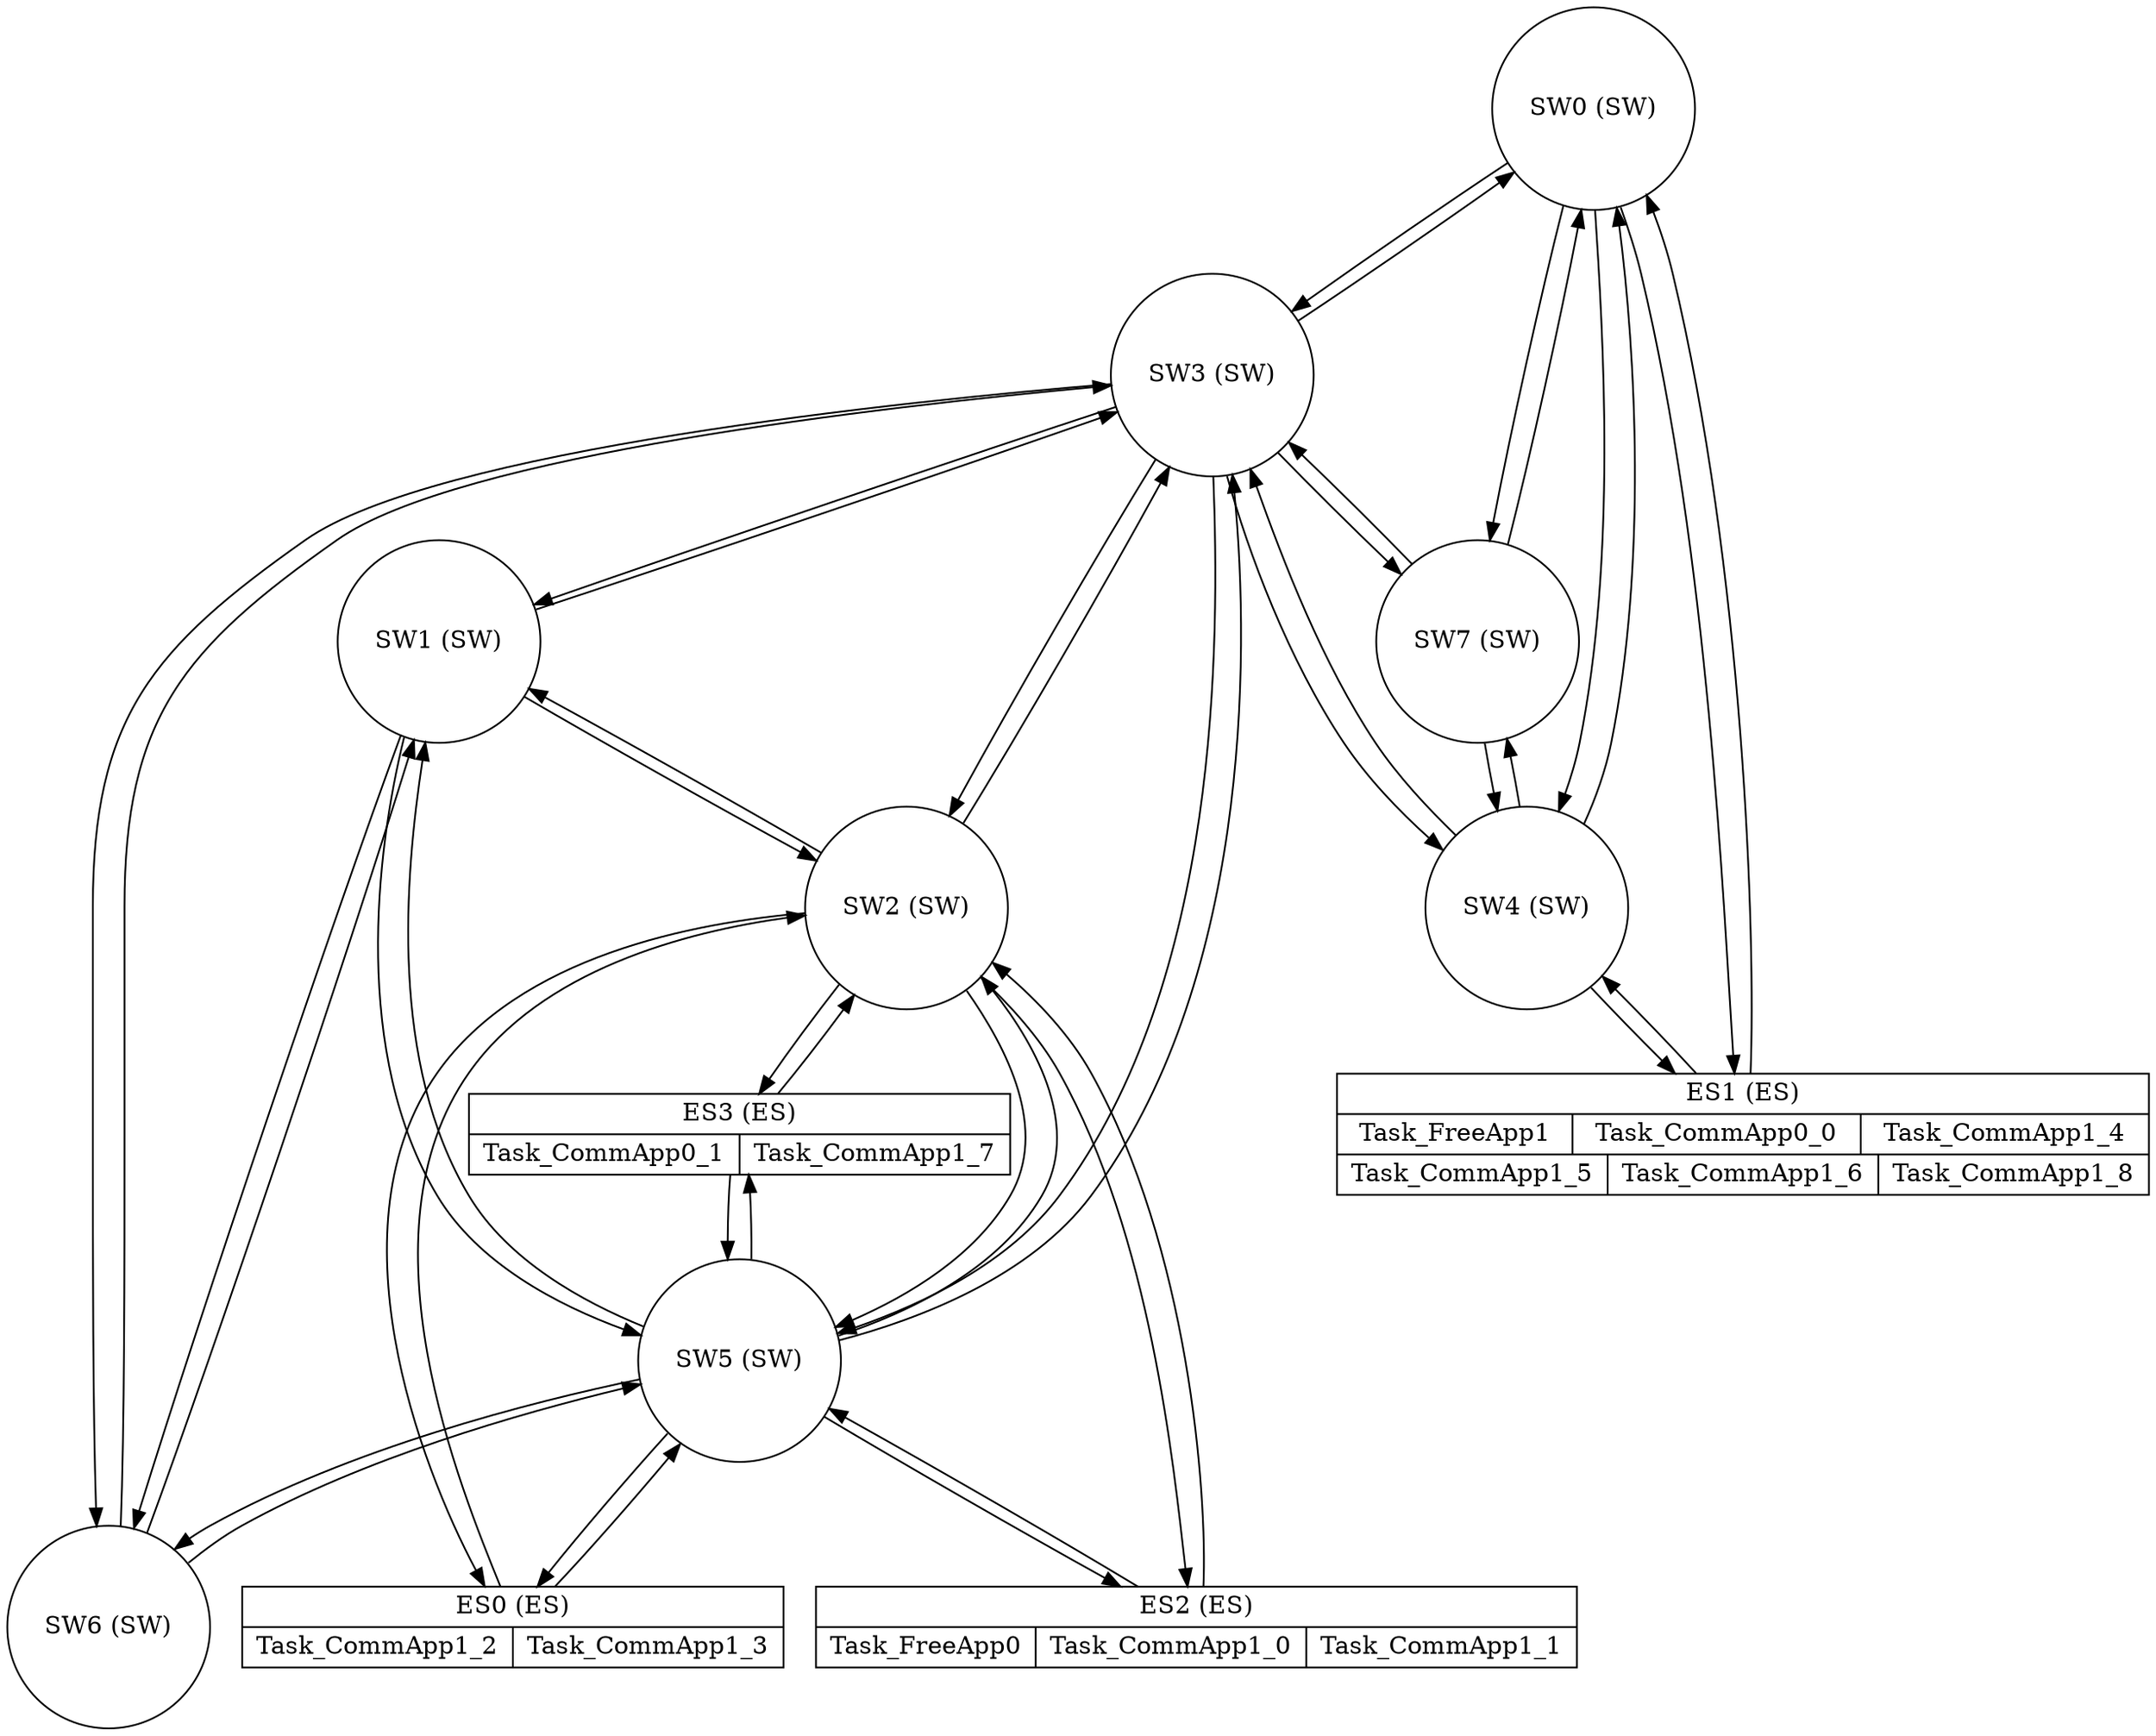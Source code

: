 // base_topology
digraph {
	node [shape=record]
	SW0 [label="SW0 (SW)" shape=circle]
	SW1 [label="SW1 (SW)" shape=circle]
	SW2 [label="SW2 (SW)" shape=circle]
	SW3 [label="SW3 (SW)" shape=circle]
	SW4 [label="SW4 (SW)" shape=circle]
	SW5 [label="SW5 (SW)" shape=circle]
	SW6 [label="SW6 (SW)" shape=circle]
	SW7 [label="SW7 (SW)" shape=circle]
	ES0 [label="{ES0 (ES)|{Task_CommApp1_2|Task_CommApp1_3}}"]
	ES1 [label="{ES1 (ES)|{Task_FreeApp1|Task_CommApp0_0|Task_CommApp1_4}|{Task_CommApp1_5|Task_CommApp1_6|Task_CommApp1_8}}"]
	ES2 [label="{ES2 (ES)|{Task_FreeApp0|Task_CommApp1_0|Task_CommApp1_1}}"]
	ES3 [label="{ES3 (ES)|{Task_CommApp0_1|Task_CommApp1_7}}"]
	ES0 -> SW2
	ES0 -> SW5
	ES1 -> SW0
	ES1 -> SW4
	ES2 -> SW2
	ES2 -> SW5
	ES3 -> SW2
	ES3 -> SW5
	SW0 -> SW4
	SW0 -> SW3
	SW0 -> SW7
	SW0 -> ES1
	SW1 -> SW3
	SW1 -> SW6
	SW1 -> SW5
	SW1 -> SW2
	SW2 -> SW1
	SW2 -> SW5
	SW2 -> SW3
	SW2 -> ES0
	SW2 -> ES2
	SW2 -> ES3
	SW3 -> SW0
	SW3 -> SW1
	SW3 -> SW2
	SW3 -> SW4
	SW3 -> SW5
	SW3 -> SW6
	SW3 -> SW7
	SW4 -> SW0
	SW4 -> SW3
	SW4 -> SW7
	SW4 -> ES1
	SW5 -> SW1
	SW5 -> SW2
	SW5 -> SW3
	SW5 -> SW6
	SW5 -> ES0
	SW5 -> ES2
	SW5 -> ES3
	SW6 -> SW1
	SW6 -> SW3
	SW6 -> SW5
	SW7 -> SW0
	SW7 -> SW3
	SW7 -> SW4
}
